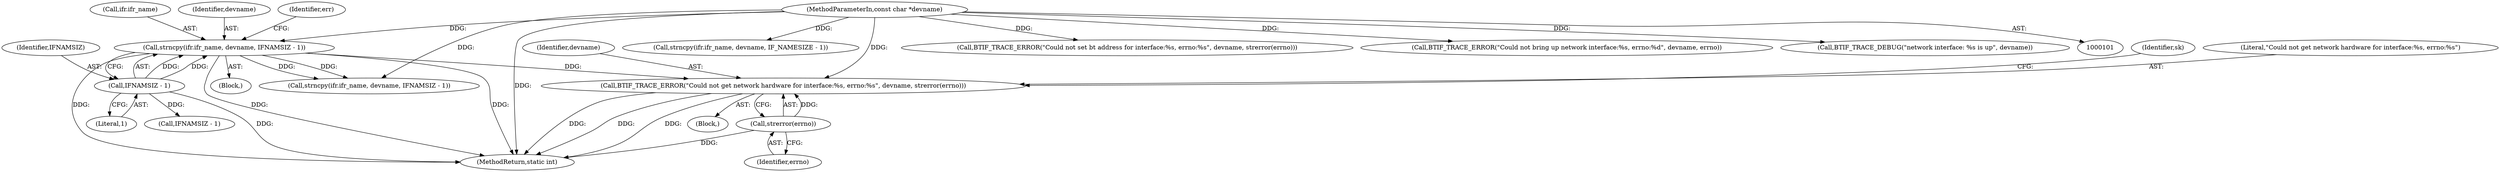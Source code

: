 digraph "0_Android_472271b153c5dc53c28beac55480a8d8434b2d5c_26@pointer" {
"1000148" [label="(Call,BTIF_TRACE_ERROR(\"Could not get network hardware for interface:%s, errno:%s\", devname, strerror(errno)))"];
"1000127" [label="(Call,strncpy(ifr.ifr_name, devname, IFNAMSIZ - 1))"];
"1000102" [label="(MethodParameterIn,const char *devname)"];
"1000132" [label="(Call,IFNAMSIZ - 1)"];
"1000151" [label="(Call,strerror(errno))"];
"1000154" [label="(Identifier,sk)"];
"1000128" [label="(Call,ifr.ifr_name)"];
"1000148" [label="(Call,BTIF_TRACE_ERROR(\"Could not get network hardware for interface:%s, errno:%s\", devname, strerror(errno)))"];
"1000229" [label="(Call,strncpy(ifr.ifr_name, devname, IF_NAMESIZE - 1))"];
"1000149" [label="(Literal,\"Could not get network hardware for interface:%s, errno:%s\")"];
"1000278" [label="(MethodReturn,static int)"];
"1000163" [label="(Call,IFNAMSIZ - 1)"];
"1000152" [label="(Identifier,errno)"];
"1000213" [label="(Call,BTIF_TRACE_ERROR(\"Could not set bt address for interface:%s, errno:%s\", devname, strerror(errno)))"];
"1000262" [label="(Call,BTIF_TRACE_ERROR(\"Could not bring up network interface:%s, errno:%d\", devname, errno))"];
"1000151" [label="(Call,strerror(errno))"];
"1000104" [label="(Block,)"];
"1000131" [label="(Identifier,devname)"];
"1000150" [label="(Identifier,devname)"];
"1000132" [label="(Call,IFNAMSIZ - 1)"];
"1000127" [label="(Call,strncpy(ifr.ifr_name, devname, IFNAMSIZ - 1))"];
"1000273" [label="(Call,BTIF_TRACE_DEBUG(\"network interface: %s is up\", devname))"];
"1000158" [label="(Call,strncpy(ifr.ifr_name, devname, IFNAMSIZ - 1))"];
"1000133" [label="(Identifier,IFNAMSIZ)"];
"1000136" [label="(Identifier,err)"];
"1000147" [label="(Block,)"];
"1000134" [label="(Literal,1)"];
"1000102" [label="(MethodParameterIn,const char *devname)"];
"1000148" -> "1000147"  [label="AST: "];
"1000148" -> "1000151"  [label="CFG: "];
"1000149" -> "1000148"  [label="AST: "];
"1000150" -> "1000148"  [label="AST: "];
"1000151" -> "1000148"  [label="AST: "];
"1000154" -> "1000148"  [label="CFG: "];
"1000148" -> "1000278"  [label="DDG: "];
"1000148" -> "1000278"  [label="DDG: "];
"1000148" -> "1000278"  [label="DDG: "];
"1000127" -> "1000148"  [label="DDG: "];
"1000102" -> "1000148"  [label="DDG: "];
"1000151" -> "1000148"  [label="DDG: "];
"1000127" -> "1000104"  [label="AST: "];
"1000127" -> "1000132"  [label="CFG: "];
"1000128" -> "1000127"  [label="AST: "];
"1000131" -> "1000127"  [label="AST: "];
"1000132" -> "1000127"  [label="AST: "];
"1000136" -> "1000127"  [label="CFG: "];
"1000127" -> "1000278"  [label="DDG: "];
"1000127" -> "1000278"  [label="DDG: "];
"1000127" -> "1000278"  [label="DDG: "];
"1000102" -> "1000127"  [label="DDG: "];
"1000132" -> "1000127"  [label="DDG: "];
"1000132" -> "1000127"  [label="DDG: "];
"1000127" -> "1000158"  [label="DDG: "];
"1000127" -> "1000158"  [label="DDG: "];
"1000102" -> "1000101"  [label="AST: "];
"1000102" -> "1000278"  [label="DDG: "];
"1000102" -> "1000158"  [label="DDG: "];
"1000102" -> "1000213"  [label="DDG: "];
"1000102" -> "1000229"  [label="DDG: "];
"1000102" -> "1000262"  [label="DDG: "];
"1000102" -> "1000273"  [label="DDG: "];
"1000132" -> "1000134"  [label="CFG: "];
"1000133" -> "1000132"  [label="AST: "];
"1000134" -> "1000132"  [label="AST: "];
"1000132" -> "1000278"  [label="DDG: "];
"1000132" -> "1000163"  [label="DDG: "];
"1000151" -> "1000152"  [label="CFG: "];
"1000152" -> "1000151"  [label="AST: "];
"1000151" -> "1000278"  [label="DDG: "];
}
